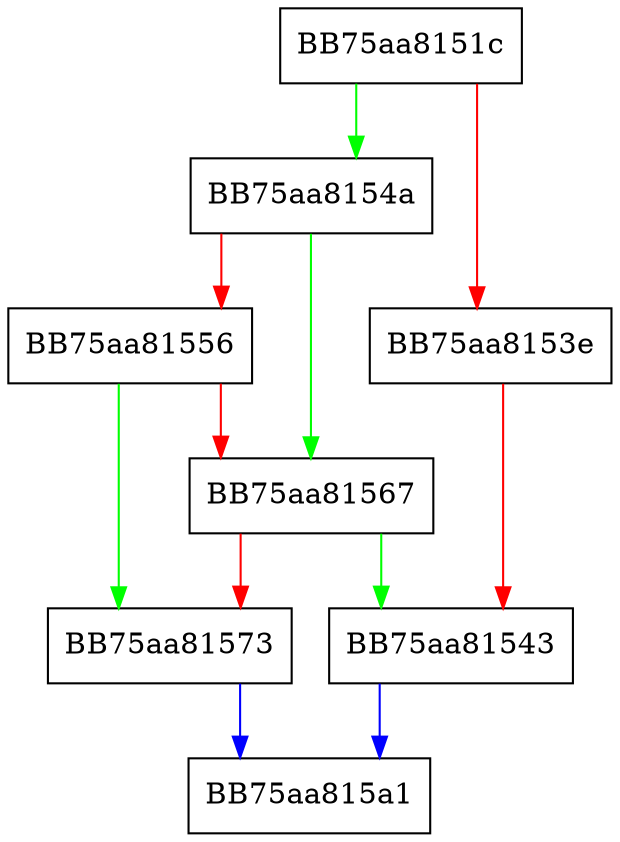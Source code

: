 digraph add_data {
  node [shape="box"];
  graph [splines=ortho];
  BB75aa8151c -> BB75aa8154a [color="green"];
  BB75aa8151c -> BB75aa8153e [color="red"];
  BB75aa8153e -> BB75aa81543 [color="red"];
  BB75aa81543 -> BB75aa815a1 [color="blue"];
  BB75aa8154a -> BB75aa81567 [color="green"];
  BB75aa8154a -> BB75aa81556 [color="red"];
  BB75aa81556 -> BB75aa81573 [color="green"];
  BB75aa81556 -> BB75aa81567 [color="red"];
  BB75aa81567 -> BB75aa81543 [color="green"];
  BB75aa81567 -> BB75aa81573 [color="red"];
  BB75aa81573 -> BB75aa815a1 [color="blue"];
}
